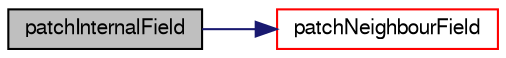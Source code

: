 digraph "patchInternalField"
{
  bgcolor="transparent";
  edge [fontname="FreeSans",fontsize="10",labelfontname="FreeSans",labelfontsize="10"];
  node [fontname="FreeSans",fontsize="10",shape=record];
  rankdir="LR";
  Node48 [label="patchInternalField",height=0.2,width=0.4,color="black", fillcolor="grey75", style="filled", fontcolor="black"];
  Node48 -> Node49 [color="midnightblue",fontsize="10",style="solid",fontname="FreeSans"];
  Node49 [label="patchNeighbourField",height=0.2,width=0.4,color="red",URL="$a21994.html#ad9ef4c75c0a3daf9ba43fa389d84bfb0",tooltip="Return patchField of the values on the patch or on the. "];
}
